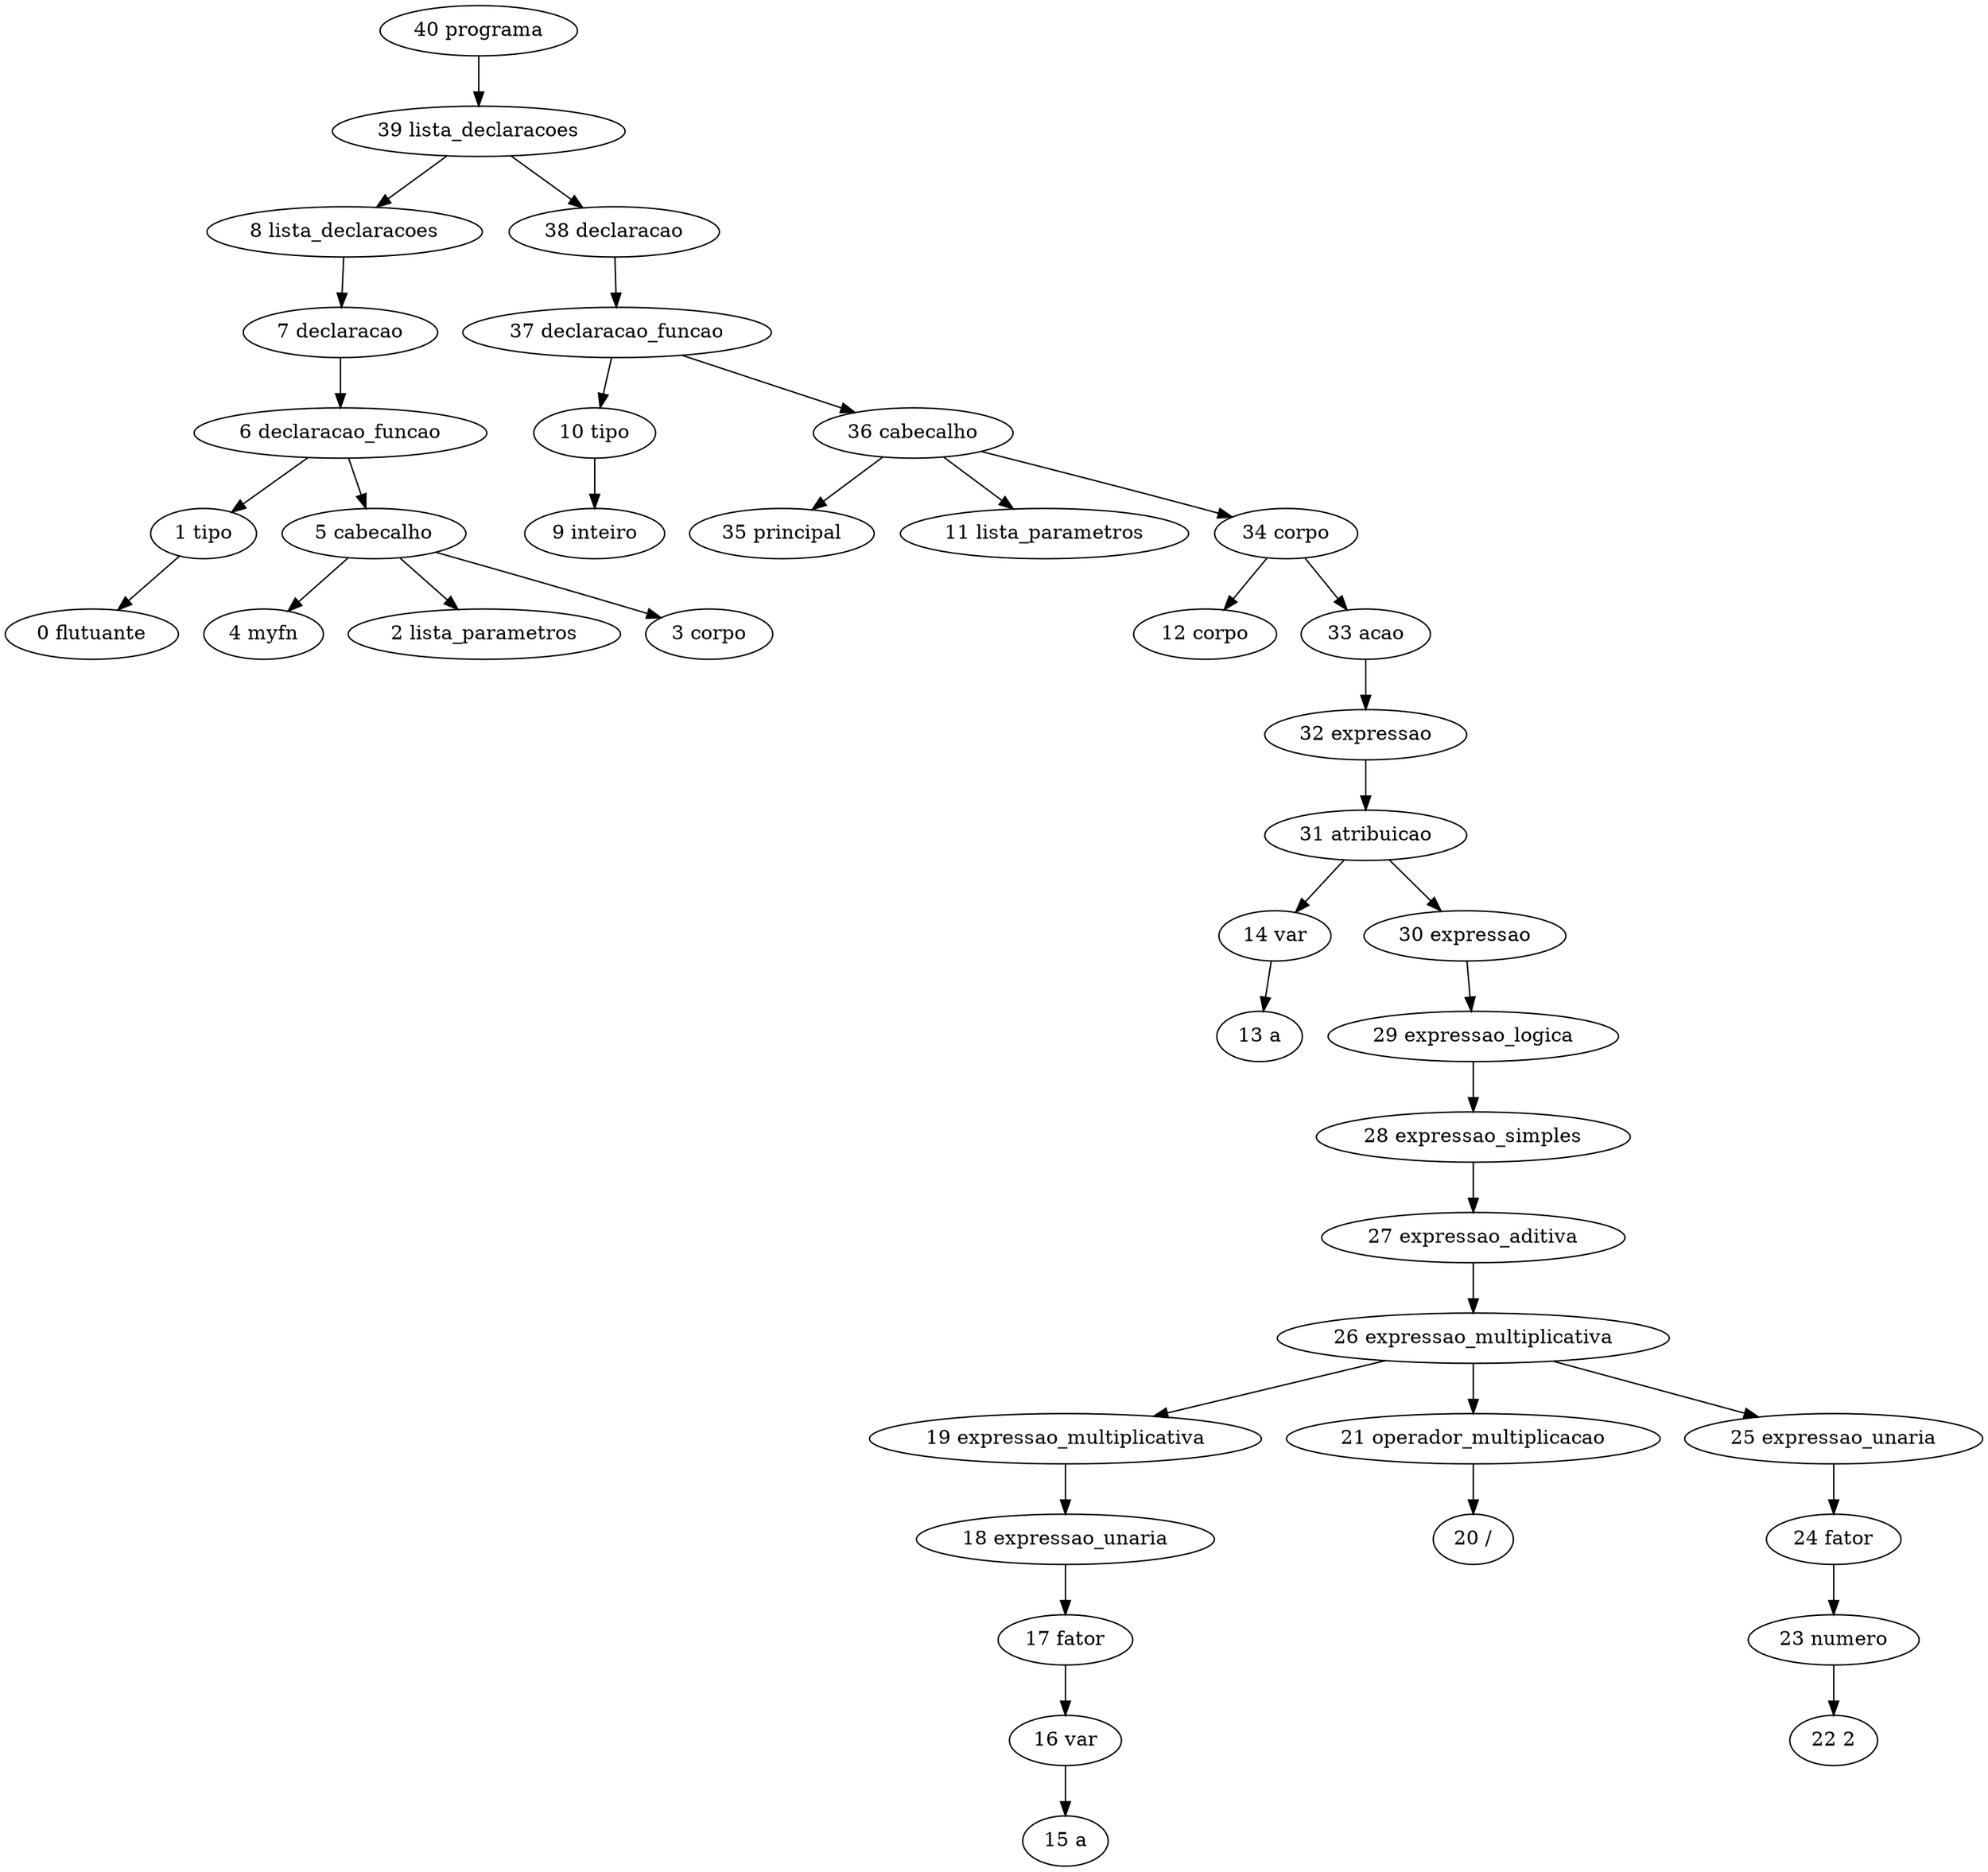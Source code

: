 // Análise sintática
digraph {
	"40 programa"
	"39 lista_declaracoes"
	"40 programa" -> "39 lista_declaracoes"
	"8 lista_declaracoes"
	"39 lista_declaracoes" -> "8 lista_declaracoes"
	"7 declaracao"
	"8 lista_declaracoes" -> "7 declaracao"
	"6 declaracao_funcao"
	"7 declaracao" -> "6 declaracao_funcao"
	"1 tipo"
	"6 declaracao_funcao" -> "1 tipo"
	"0 flutuante"
	"1 tipo" -> "0 flutuante"
	"5 cabecalho"
	"6 declaracao_funcao" -> "5 cabecalho"
	"4 myfn"
	"5 cabecalho" -> "4 myfn"
	"2 lista_parametros"
	"5 cabecalho" -> "2 lista_parametros"
	"3 corpo"
	"5 cabecalho" -> "3 corpo"
	"38 declaracao"
	"39 lista_declaracoes" -> "38 declaracao"
	"37 declaracao_funcao"
	"38 declaracao" -> "37 declaracao_funcao"
	"10 tipo"
	"37 declaracao_funcao" -> "10 tipo"
	"9 inteiro"
	"10 tipo" -> "9 inteiro"
	"36 cabecalho"
	"37 declaracao_funcao" -> "36 cabecalho"
	"35 principal"
	"36 cabecalho" -> "35 principal"
	"11 lista_parametros"
	"36 cabecalho" -> "11 lista_parametros"
	"34 corpo"
	"36 cabecalho" -> "34 corpo"
	"12 corpo"
	"34 corpo" -> "12 corpo"
	"33 acao"
	"34 corpo" -> "33 acao"
	"32 expressao"
	"33 acao" -> "32 expressao"
	"31 atribuicao"
	"32 expressao" -> "31 atribuicao"
	"14 var"
	"31 atribuicao" -> "14 var"
	"13 a"
	"14 var" -> "13 a"
	"30 expressao"
	"31 atribuicao" -> "30 expressao"
	"29 expressao_logica"
	"30 expressao" -> "29 expressao_logica"
	"28 expressao_simples"
	"29 expressao_logica" -> "28 expressao_simples"
	"27 expressao_aditiva"
	"28 expressao_simples" -> "27 expressao_aditiva"
	"26 expressao_multiplicativa"
	"27 expressao_aditiva" -> "26 expressao_multiplicativa"
	"19 expressao_multiplicativa"
	"26 expressao_multiplicativa" -> "19 expressao_multiplicativa"
	"18 expressao_unaria"
	"19 expressao_multiplicativa" -> "18 expressao_unaria"
	"17 fator"
	"18 expressao_unaria" -> "17 fator"
	"16 var"
	"17 fator" -> "16 var"
	"15 a"
	"16 var" -> "15 a"
	"21 operador_multiplicacao"
	"26 expressao_multiplicativa" -> "21 operador_multiplicacao"
	"20 /"
	"21 operador_multiplicacao" -> "20 /"
	"25 expressao_unaria"
	"26 expressao_multiplicativa" -> "25 expressao_unaria"
	"24 fator"
	"25 expressao_unaria" -> "24 fator"
	"23 numero"
	"24 fator" -> "23 numero"
	"22 2"
	"23 numero" -> "22 2"
}
